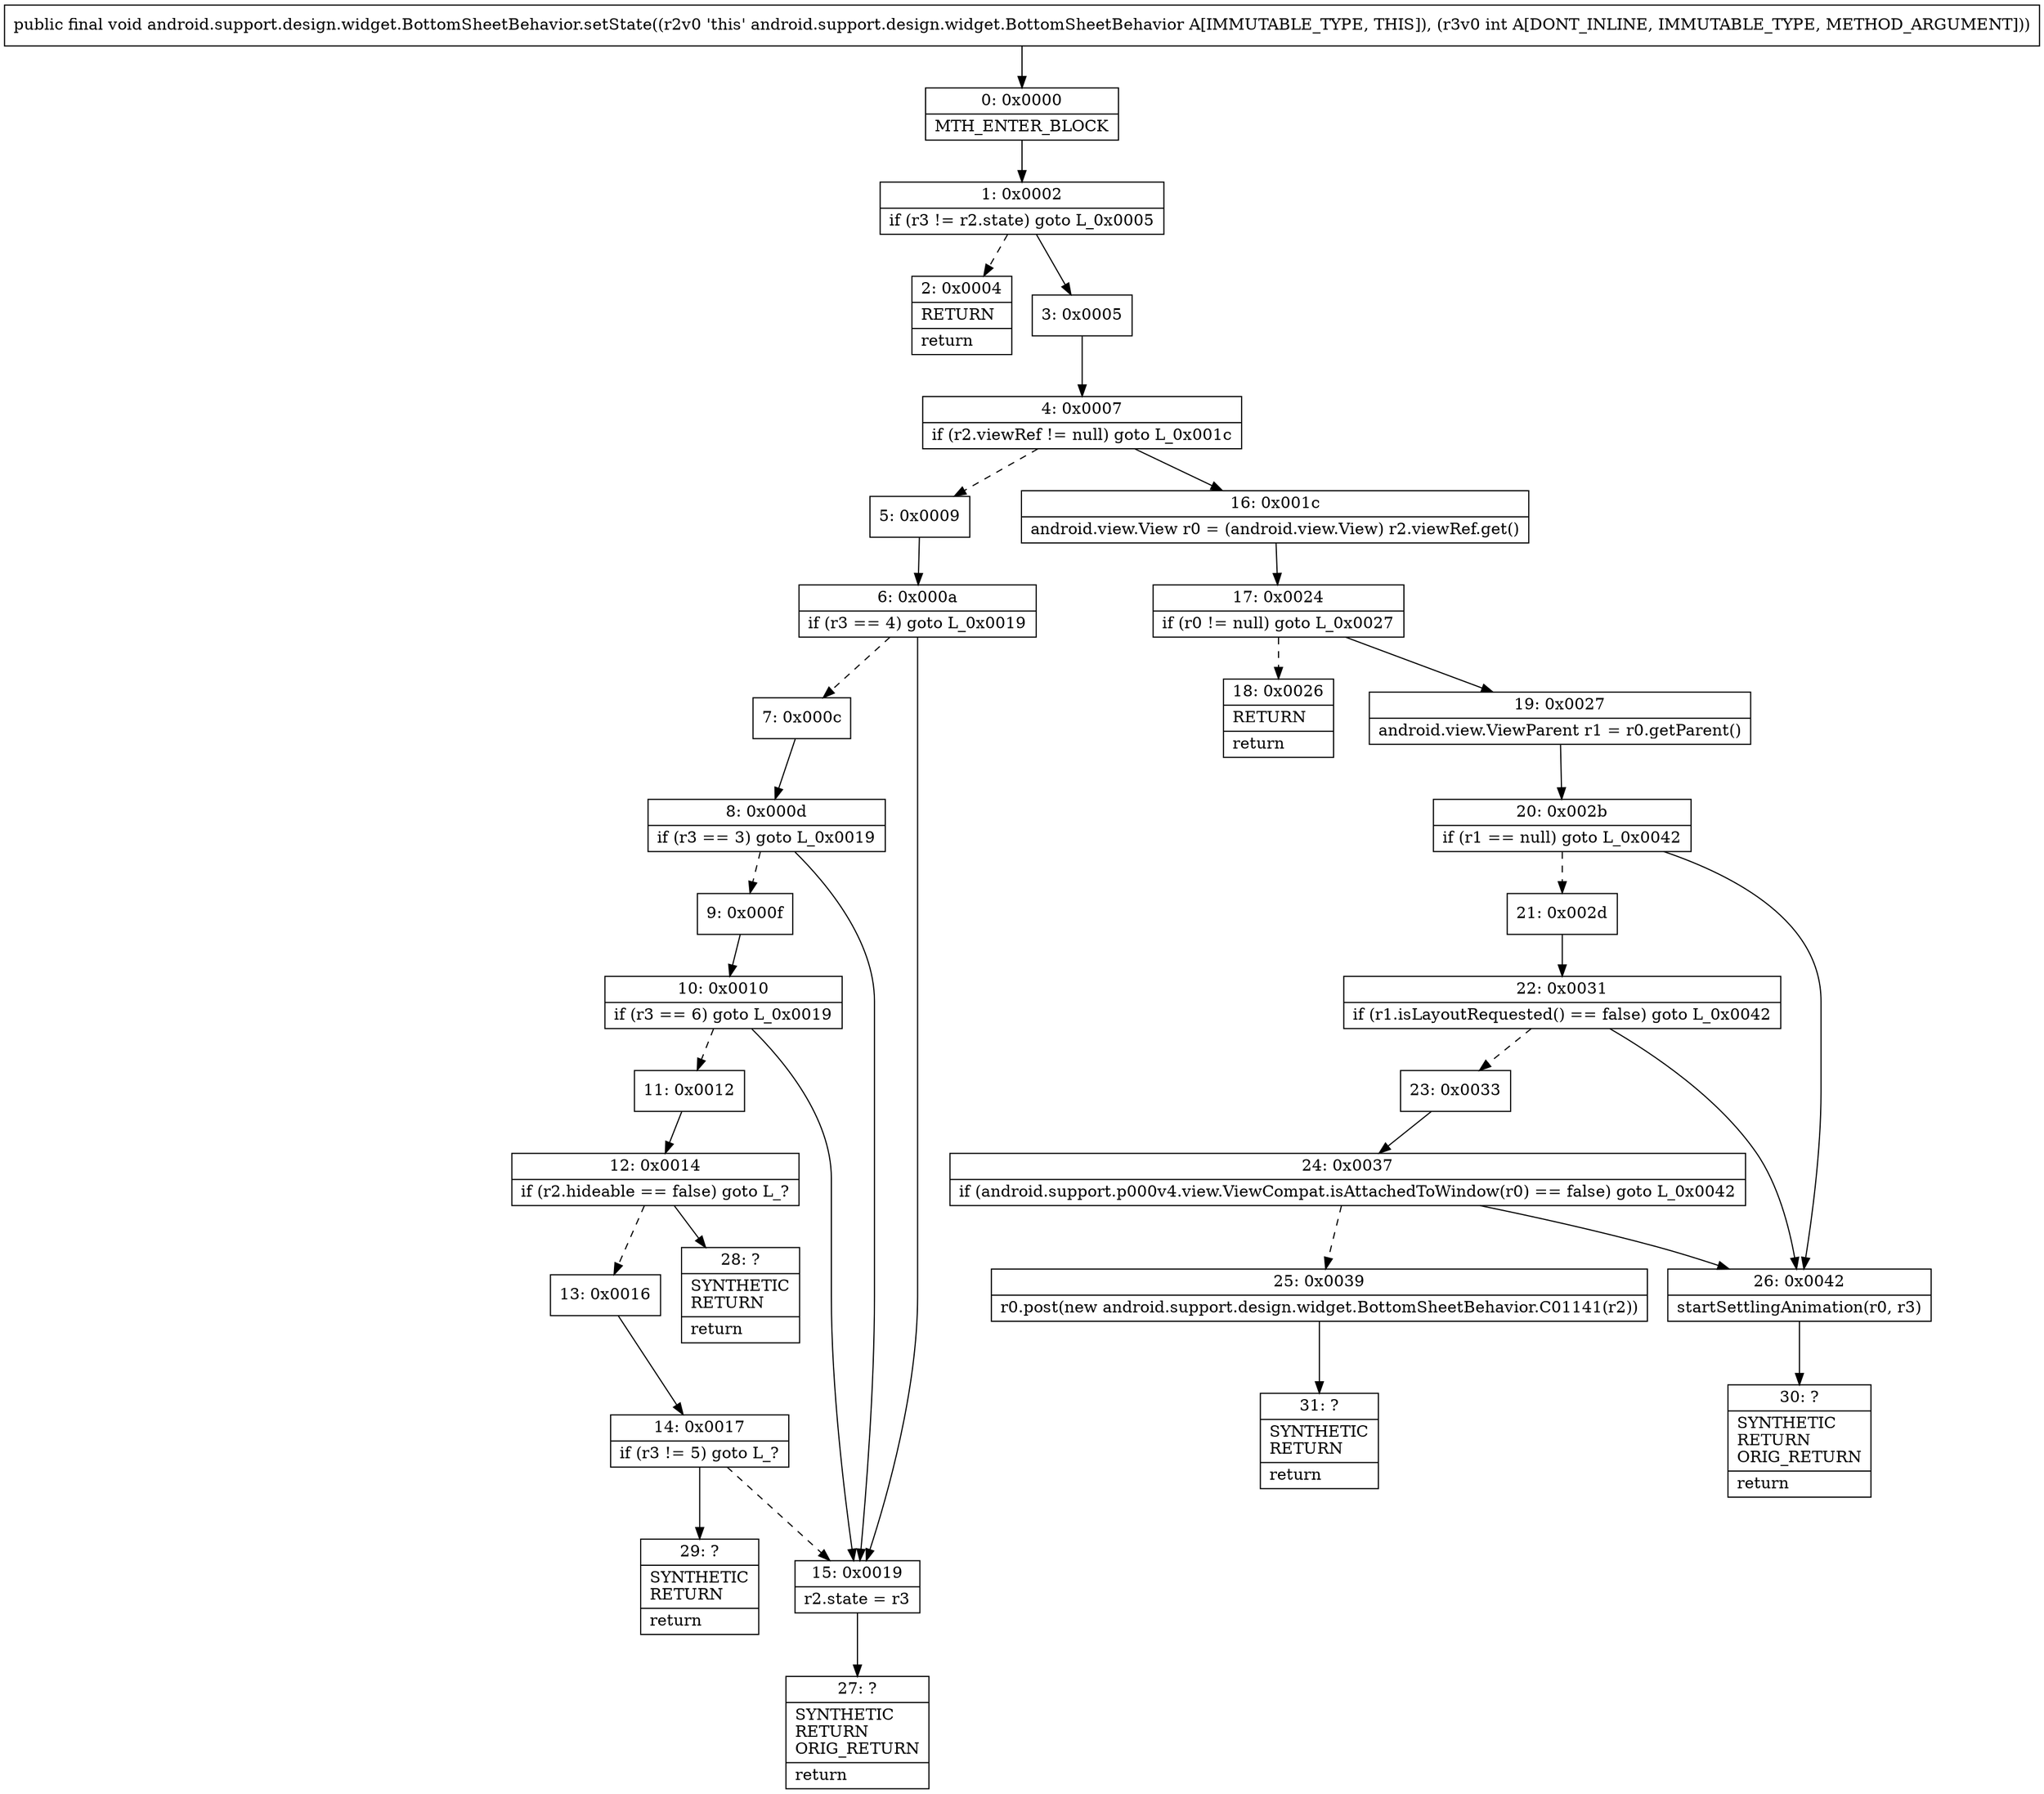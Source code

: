 digraph "CFG forandroid.support.design.widget.BottomSheetBehavior.setState(I)V" {
Node_0 [shape=record,label="{0\:\ 0x0000|MTH_ENTER_BLOCK\l}"];
Node_1 [shape=record,label="{1\:\ 0x0002|if (r3 != r2.state) goto L_0x0005\l}"];
Node_2 [shape=record,label="{2\:\ 0x0004|RETURN\l|return\l}"];
Node_3 [shape=record,label="{3\:\ 0x0005}"];
Node_4 [shape=record,label="{4\:\ 0x0007|if (r2.viewRef != null) goto L_0x001c\l}"];
Node_5 [shape=record,label="{5\:\ 0x0009}"];
Node_6 [shape=record,label="{6\:\ 0x000a|if (r3 == 4) goto L_0x0019\l}"];
Node_7 [shape=record,label="{7\:\ 0x000c}"];
Node_8 [shape=record,label="{8\:\ 0x000d|if (r3 == 3) goto L_0x0019\l}"];
Node_9 [shape=record,label="{9\:\ 0x000f}"];
Node_10 [shape=record,label="{10\:\ 0x0010|if (r3 == 6) goto L_0x0019\l}"];
Node_11 [shape=record,label="{11\:\ 0x0012}"];
Node_12 [shape=record,label="{12\:\ 0x0014|if (r2.hideable == false) goto L_?\l}"];
Node_13 [shape=record,label="{13\:\ 0x0016}"];
Node_14 [shape=record,label="{14\:\ 0x0017|if (r3 != 5) goto L_?\l}"];
Node_15 [shape=record,label="{15\:\ 0x0019|r2.state = r3\l}"];
Node_16 [shape=record,label="{16\:\ 0x001c|android.view.View r0 = (android.view.View) r2.viewRef.get()\l}"];
Node_17 [shape=record,label="{17\:\ 0x0024|if (r0 != null) goto L_0x0027\l}"];
Node_18 [shape=record,label="{18\:\ 0x0026|RETURN\l|return\l}"];
Node_19 [shape=record,label="{19\:\ 0x0027|android.view.ViewParent r1 = r0.getParent()\l}"];
Node_20 [shape=record,label="{20\:\ 0x002b|if (r1 == null) goto L_0x0042\l}"];
Node_21 [shape=record,label="{21\:\ 0x002d}"];
Node_22 [shape=record,label="{22\:\ 0x0031|if (r1.isLayoutRequested() == false) goto L_0x0042\l}"];
Node_23 [shape=record,label="{23\:\ 0x0033}"];
Node_24 [shape=record,label="{24\:\ 0x0037|if (android.support.p000v4.view.ViewCompat.isAttachedToWindow(r0) == false) goto L_0x0042\l}"];
Node_25 [shape=record,label="{25\:\ 0x0039|r0.post(new android.support.design.widget.BottomSheetBehavior.C01141(r2))\l}"];
Node_26 [shape=record,label="{26\:\ 0x0042|startSettlingAnimation(r0, r3)\l}"];
Node_27 [shape=record,label="{27\:\ ?|SYNTHETIC\lRETURN\lORIG_RETURN\l|return\l}"];
Node_28 [shape=record,label="{28\:\ ?|SYNTHETIC\lRETURN\l|return\l}"];
Node_29 [shape=record,label="{29\:\ ?|SYNTHETIC\lRETURN\l|return\l}"];
Node_30 [shape=record,label="{30\:\ ?|SYNTHETIC\lRETURN\lORIG_RETURN\l|return\l}"];
Node_31 [shape=record,label="{31\:\ ?|SYNTHETIC\lRETURN\l|return\l}"];
MethodNode[shape=record,label="{public final void android.support.design.widget.BottomSheetBehavior.setState((r2v0 'this' android.support.design.widget.BottomSheetBehavior A[IMMUTABLE_TYPE, THIS]), (r3v0 int A[DONT_INLINE, IMMUTABLE_TYPE, METHOD_ARGUMENT])) }"];
MethodNode -> Node_0;
Node_0 -> Node_1;
Node_1 -> Node_2[style=dashed];
Node_1 -> Node_3;
Node_3 -> Node_4;
Node_4 -> Node_5[style=dashed];
Node_4 -> Node_16;
Node_5 -> Node_6;
Node_6 -> Node_7[style=dashed];
Node_6 -> Node_15;
Node_7 -> Node_8;
Node_8 -> Node_9[style=dashed];
Node_8 -> Node_15;
Node_9 -> Node_10;
Node_10 -> Node_11[style=dashed];
Node_10 -> Node_15;
Node_11 -> Node_12;
Node_12 -> Node_13[style=dashed];
Node_12 -> Node_28;
Node_13 -> Node_14;
Node_14 -> Node_15[style=dashed];
Node_14 -> Node_29;
Node_15 -> Node_27;
Node_16 -> Node_17;
Node_17 -> Node_18[style=dashed];
Node_17 -> Node_19;
Node_19 -> Node_20;
Node_20 -> Node_21[style=dashed];
Node_20 -> Node_26;
Node_21 -> Node_22;
Node_22 -> Node_23[style=dashed];
Node_22 -> Node_26;
Node_23 -> Node_24;
Node_24 -> Node_25[style=dashed];
Node_24 -> Node_26;
Node_25 -> Node_31;
Node_26 -> Node_30;
}


